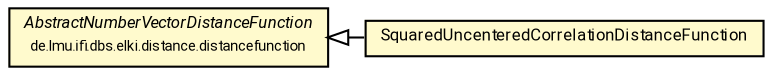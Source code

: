 #!/usr/local/bin/dot
#
# Class diagram 
# Generated by UMLGraph version R5_7_2-60-g0e99a6 (http://www.spinellis.gr/umlgraph/)
#

digraph G {
	graph [fontnames="svg"]
	edge [fontname="Roboto",fontsize=7,labelfontname="Roboto",labelfontsize=7,color="black"];
	node [fontname="Roboto",fontcolor="black",fontsize=8,shape=plaintext,margin=0,width=0,height=0];
	nodesep=0.15;
	ranksep=0.25;
	rankdir=LR;
	// de.lmu.ifi.dbs.elki.distance.distancefunction.correlation.SquaredUncenteredCorrelationDistanceFunction
	c9979454 [label=<<table title="de.lmu.ifi.dbs.elki.distance.distancefunction.correlation.SquaredUncenteredCorrelationDistanceFunction" border="0" cellborder="1" cellspacing="0" cellpadding="2" bgcolor="lemonChiffon" href="SquaredUncenteredCorrelationDistanceFunction.html" target="_parent">
		<tr><td><table border="0" cellspacing="0" cellpadding="1">
		<tr><td align="center" balign="center"> <font face="Roboto">SquaredUncenteredCorrelationDistanceFunction</font> </td></tr>
		</table></td></tr>
		</table>>, URL="SquaredUncenteredCorrelationDistanceFunction.html"];
	// de.lmu.ifi.dbs.elki.distance.distancefunction.AbstractNumberVectorDistanceFunction
	c9979548 [label=<<table title="de.lmu.ifi.dbs.elki.distance.distancefunction.AbstractNumberVectorDistanceFunction" border="0" cellborder="1" cellspacing="0" cellpadding="2" bgcolor="LemonChiffon" href="../AbstractNumberVectorDistanceFunction.html" target="_parent">
		<tr><td><table border="0" cellspacing="0" cellpadding="1">
		<tr><td align="center" balign="center"> <font face="Roboto"><i>AbstractNumberVectorDistanceFunction</i></font> </td></tr>
		<tr><td align="center" balign="center"> <font face="Roboto" point-size="7.0">de.lmu.ifi.dbs.elki.distance.distancefunction</font> </td></tr>
		</table></td></tr>
		</table>>, URL="../AbstractNumberVectorDistanceFunction.html"];
	// de.lmu.ifi.dbs.elki.distance.distancefunction.correlation.SquaredUncenteredCorrelationDistanceFunction extends de.lmu.ifi.dbs.elki.distance.distancefunction.AbstractNumberVectorDistanceFunction
	c9979548 -> c9979454 [arrowtail=empty,dir=back,weight=10];
}

